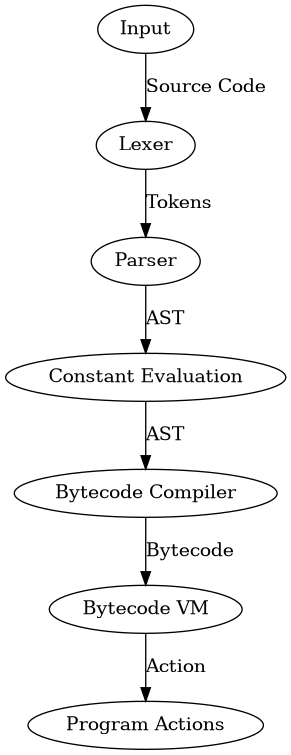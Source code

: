 @startdot Overview
digraph overview {
  input    [label="Input"];
  lexer    [label="Lexer"];
  parser   [label="Parser"];

  subgraph optimization_passes {
    label="Optimization Passes";
    opt_pass1 [label="Constant Evaluation"];
    color=black
  };

  compiler [label="Bytecode Compiler"];
  vm       [label="Bytecode VM"];
  output   [label="Program Actions"];

  input     -> lexer     [label="Source Code"];
  lexer     -> parser    [label="Tokens"];
  parser    -> opt_pass1 [label="AST"];
  opt_pass1 -> compiler  [label="AST"];
  compiler  -> vm        [label="Bytecode"];
  vm        -> output    [label="Action"];

}
@enddot